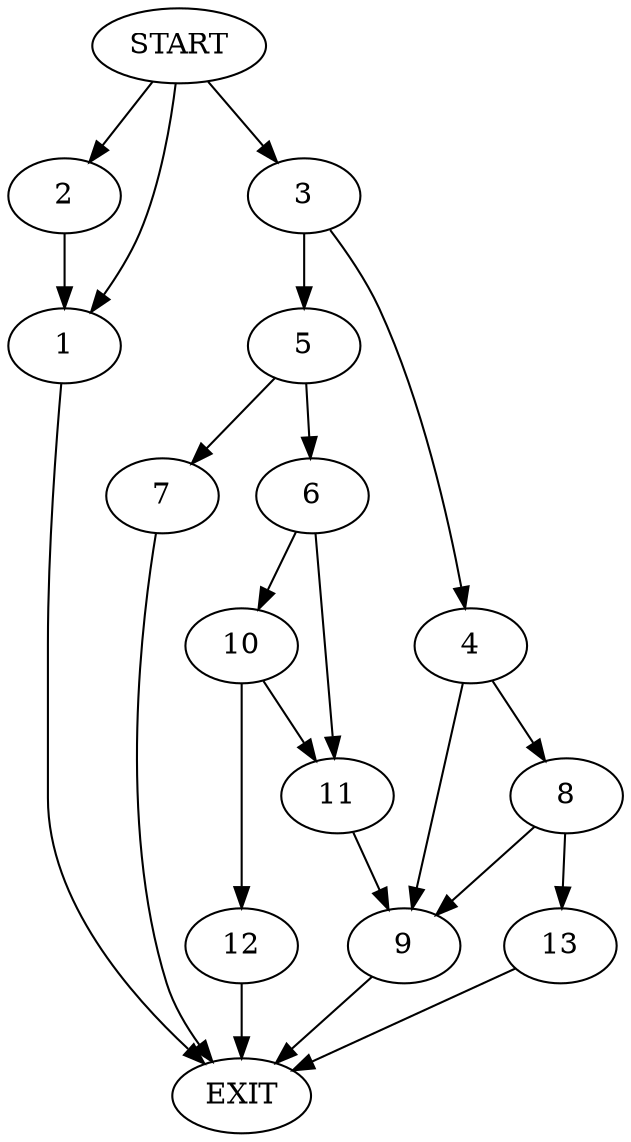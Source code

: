 digraph {
0 [label="START"]
14 [label="EXIT"]
0 -> 1
1 -> 14
0 -> 2
2 -> 1
0 -> 3
3 -> 4
3 -> 5
5 -> 6
5 -> 7
4 -> 8
4 -> 9
6 -> 10
6 -> 11
7 -> 14
11 -> 9
10 -> 11
10 -> 12
12 -> 14
9 -> 14
8 -> 9
8 -> 13
13 -> 14
}
